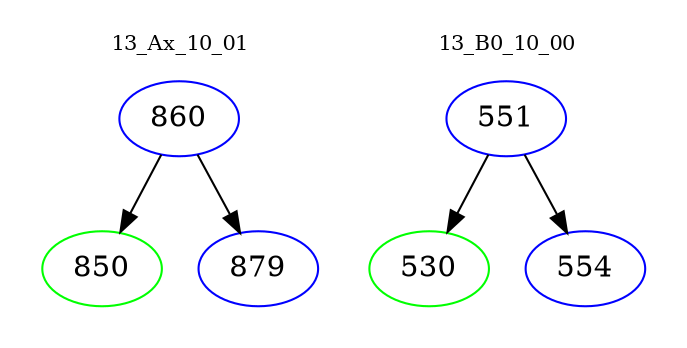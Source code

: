 digraph{
subgraph cluster_0 {
color = white
label = "13_Ax_10_01";
fontsize=10;
T0_860 [label="860", color="blue"]
T0_860 -> T0_850 [color="black"]
T0_850 [label="850", color="green"]
T0_860 -> T0_879 [color="black"]
T0_879 [label="879", color="blue"]
}
subgraph cluster_1 {
color = white
label = "13_B0_10_00";
fontsize=10;
T1_551 [label="551", color="blue"]
T1_551 -> T1_530 [color="black"]
T1_530 [label="530", color="green"]
T1_551 -> T1_554 [color="black"]
T1_554 [label="554", color="blue"]
}
}
